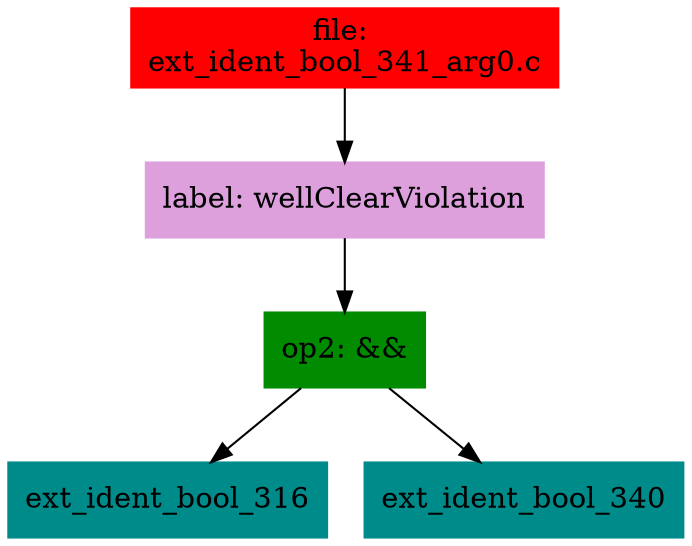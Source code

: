 digraph G {
node [shape=box]

0 [label="file: 
ext_ident_bool_341_arg0.c",color=red, style=filled]
1 [label="label: wellClearViolation",color=plum, style=filled]
0 -> 1
2 [label="op2: &&",color=green4, style=filled]
1 -> 2
3 [label="ext_ident_bool_316",color=cyan4, style=filled]
2 -> 3
2030 [label="ext_ident_bool_340",color=cyan4, style=filled]
2 -> 2030


}

